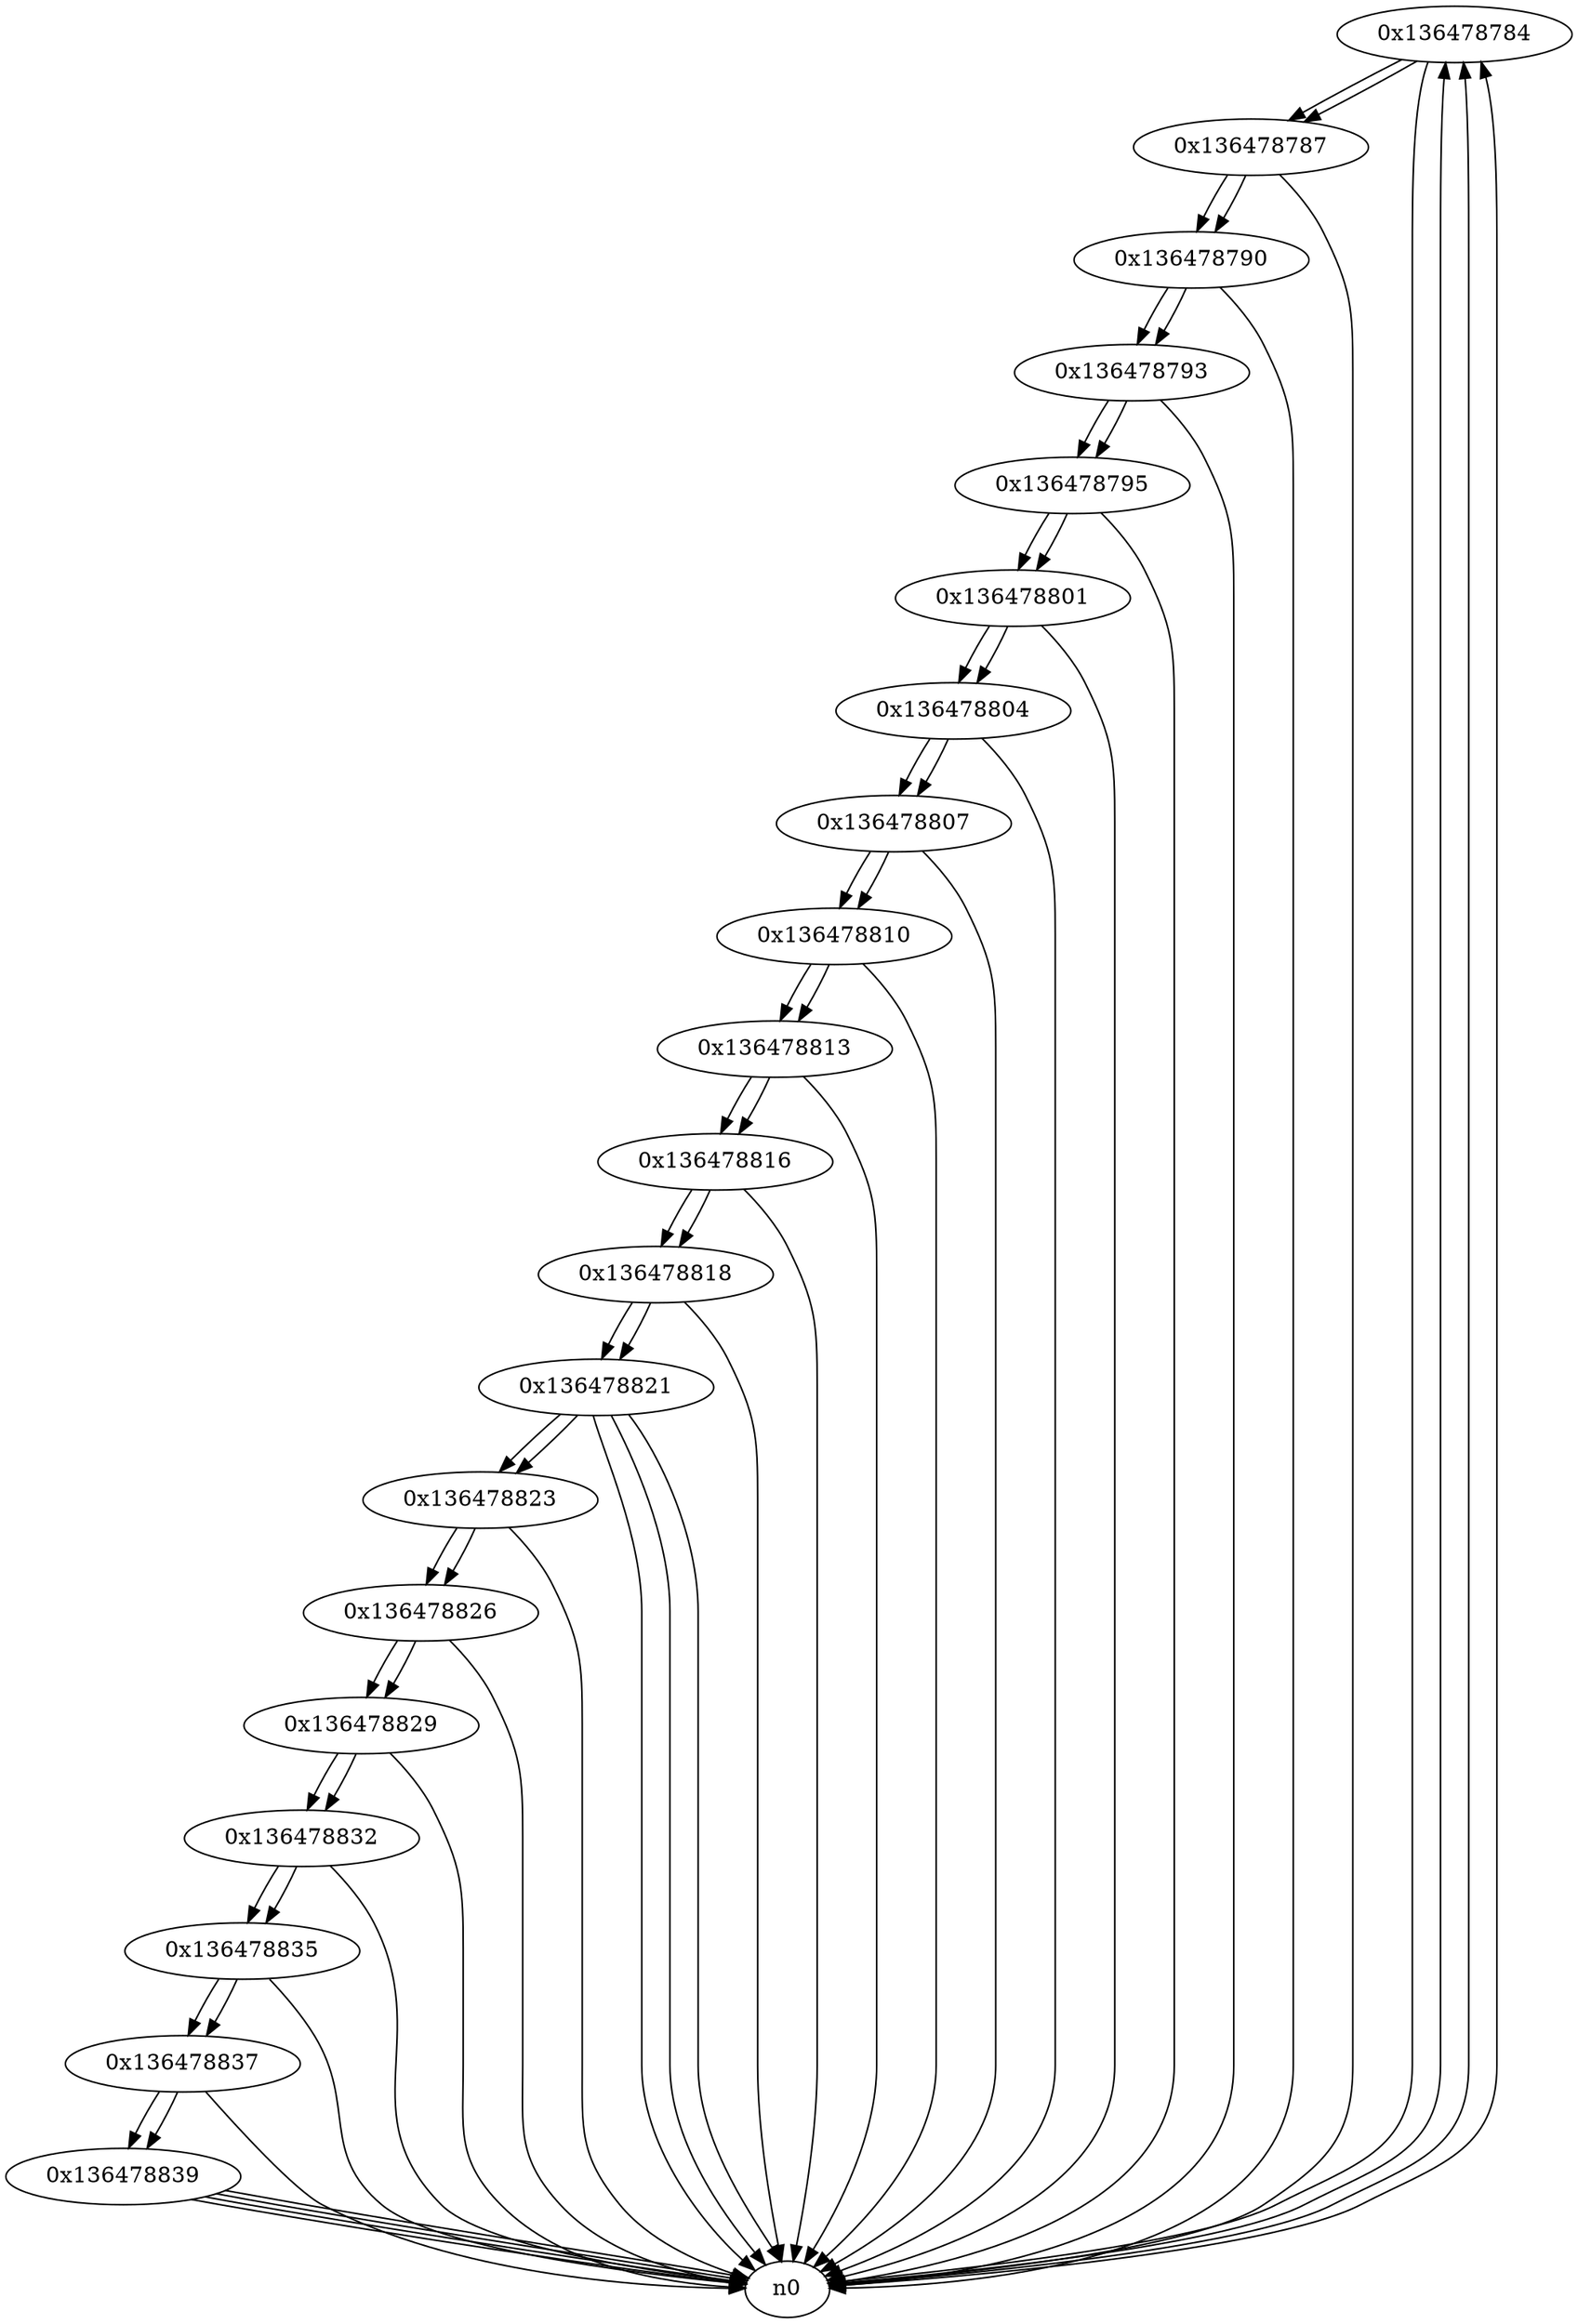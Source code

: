 digraph G{
/* nodes */
  n1 [label="0x136478784"]
  n2 [label="0x136478787"]
  n3 [label="0x136478790"]
  n4 [label="0x136478793"]
  n5 [label="0x136478795"]
  n6 [label="0x136478801"]
  n7 [label="0x136478804"]
  n8 [label="0x136478807"]
  n9 [label="0x136478810"]
  n10 [label="0x136478813"]
  n11 [label="0x136478816"]
  n12 [label="0x136478818"]
  n13 [label="0x136478821"]
  n14 [label="0x136478823"]
  n15 [label="0x136478826"]
  n16 [label="0x136478829"]
  n17 [label="0x136478832"]
  n18 [label="0x136478835"]
  n19 [label="0x136478837"]
  n20 [label="0x136478839"]
/* edges */
n1 -> n2;
n1 -> n0;
n0 -> n1;
n0 -> n1;
n0 -> n1;
n2 -> n3;
n2 -> n0;
n1 -> n2;
n3 -> n4;
n3 -> n0;
n2 -> n3;
n4 -> n5;
n4 -> n0;
n3 -> n4;
n5 -> n6;
n5 -> n0;
n4 -> n5;
n6 -> n7;
n6 -> n0;
n5 -> n6;
n7 -> n8;
n7 -> n0;
n6 -> n7;
n8 -> n9;
n8 -> n0;
n7 -> n8;
n9 -> n10;
n9 -> n0;
n8 -> n9;
n10 -> n11;
n10 -> n0;
n9 -> n10;
n11 -> n12;
n11 -> n0;
n10 -> n11;
n12 -> n13;
n12 -> n0;
n11 -> n12;
n13 -> n14;
n13 -> n0;
n13 -> n0;
n13 -> n0;
n12 -> n13;
n14 -> n15;
n14 -> n0;
n13 -> n14;
n15 -> n16;
n15 -> n0;
n14 -> n15;
n16 -> n17;
n16 -> n0;
n15 -> n16;
n17 -> n18;
n17 -> n0;
n16 -> n17;
n18 -> n19;
n18 -> n0;
n17 -> n18;
n19 -> n20;
n19 -> n0;
n18 -> n19;
n20 -> n0;
n20 -> n0;
n20 -> n0;
n20 -> n0;
n19 -> n20;
}
